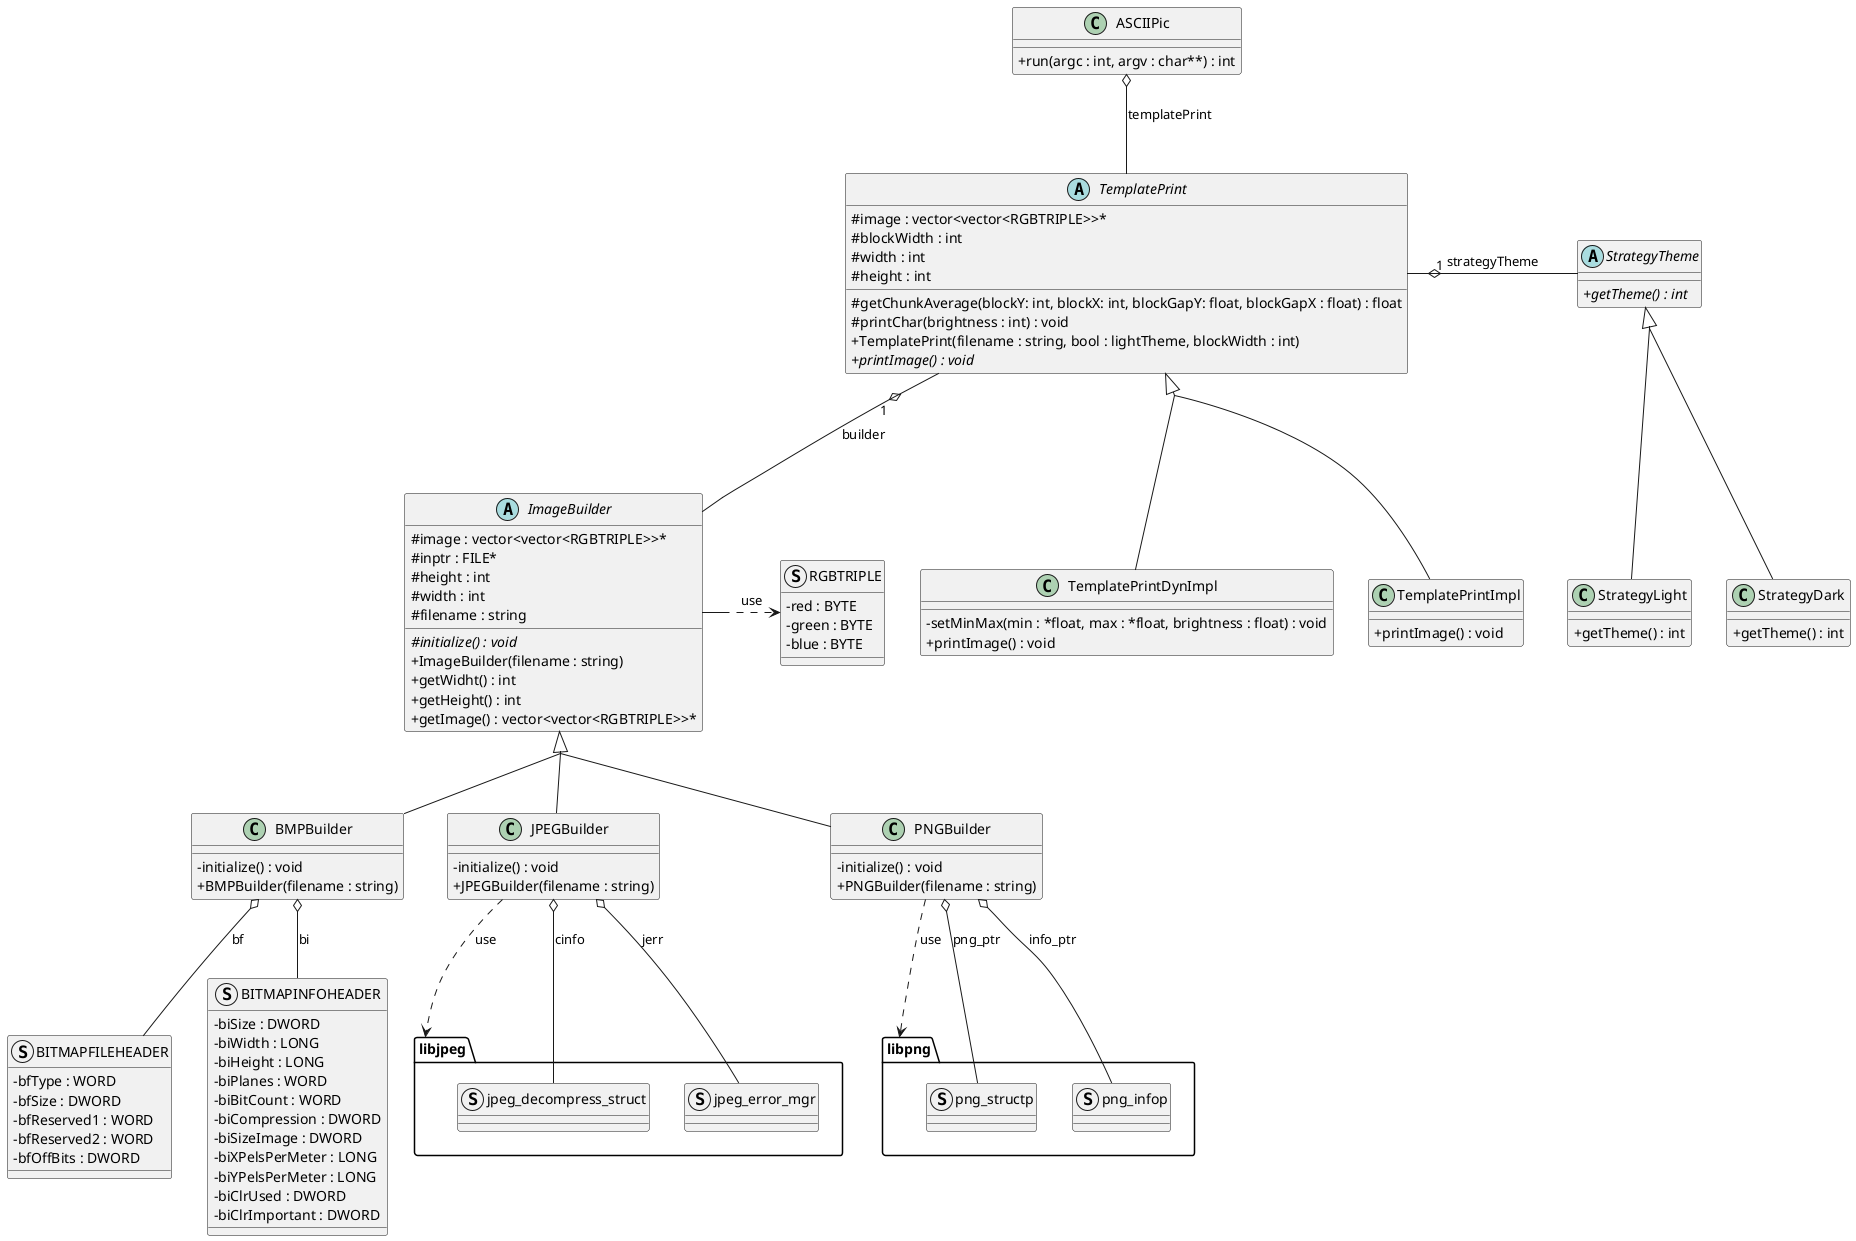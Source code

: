 @startuml ASCIIPic
skinparam groupinheritance 2
skinparam classAttributeIconSize 0

class ASCIIPic {
    + run(argc : int, argv : char**) : int
}

abstract class ImageBuilder{
    # image : vector<vector<RGBTRIPLE>>*
    # inptr : FILE*
    # height : int
    # width : int
    # filename : string
    # {abstract} initialize() : void
    + ImageBuilder(filename : string)
    + getWidht() : int
    + getHeight() : int
    + getImage() : vector<vector<RGBTRIPLE>>*
}

class BMPBuilder{
    - initialize() : void
    + BMPBuilder(filename : string)
}

class JPEGBuilder{
    - initialize() : void
    + JPEGBuilder(filename : string)
}

class PNGBuilder{
    - initialize() : void
    + PNGBuilder(filename : string)
}

struct RGBTRIPLE{
    - red : BYTE
    - green : BYTE
    - blue : BYTE
}

struct BITMAPFILEHEADER{
    - bfType : WORD
    - bfSize : DWORD
    - bfReserved1 : WORD
    - bfReserved2 : WORD
    - bfOffBits : DWORD
}

struct BITMAPINFOHEADER{
    - biSize : DWORD
    - biWidth : LONG
    - biHeight : LONG
    - biPlanes : WORD
    - biBitCount : WORD
    - biCompression : DWORD
    - biSizeImage : DWORD
    - biXPelsPerMeter : LONG
    - biYPelsPerMeter : LONG
    - biClrUsed : DWORD
    - biClrImportant : DWORD
}

abstract class StrategyTheme{
    + {abstract} getTheme() : int
}

class StrategyLight{
    + getTheme() : int
}

class StrategyDark{
    + getTheme() : int
}

abstract class TemplatePrint{
    # image : vector<vector<RGBTRIPLE>>*
    # blockWidth : int
    # width : int
    # height : int
    # getChunkAverage(blockY: int, blockX: int, blockGapY: float, blockGapX : float) : float
    # printChar(brightness : int) : void
    + TemplatePrint(filename : string, bool : lightTheme, blockWidth : int)
    + {abstract} printImage() : void
}

class TemplatePrintDynImpl{
    - setMinMax(min : *float, max : *float, brightness : float) : void
    + printImage() : void
}

class TemplatePrintImpl{
    + printImage() : void
}

package libjpeg{
    struct jpeg_decompress_struct
    struct jpeg_error_mgr
}

package libpng{
    struct png_structp
    struct png_infop
}


ImageBuilder <|-- BMPBuilder
ImageBuilder <|-- JPEGBuilder
ImageBuilder <|-- PNGBuilder

ImageBuilder .> RGBTRIPLE : use

ASCIIPic  o-- TemplatePrint : templatePrint

StrategyTheme <|-- StrategyLight
StrategyTheme <|-- StrategyDark

TemplatePrint <|-- TemplatePrintDynImpl
TemplatePrint <|-- TemplatePrintImpl

TemplatePrint "1" o-- ImageBuilder : builder
TemplatePrint "1" o- StrategyTheme : strategyTheme

BMPBuilder o-- BITMAPFILEHEADER: bf
BMPBuilder o-- BITMAPINFOHEADER: bi

JPEGBuilder o-- jpeg_decompress_struct: cinfo
JPEGBuilder o-- jpeg_error_mgr: jerr
JPEGBuilder ..> libjpeg : use

PNGBuilder o-- png_structp: png_ptr
PNGBuilder o-- png_infop: info_ptr
PNGBuilder ..> libpng : use


@enduml